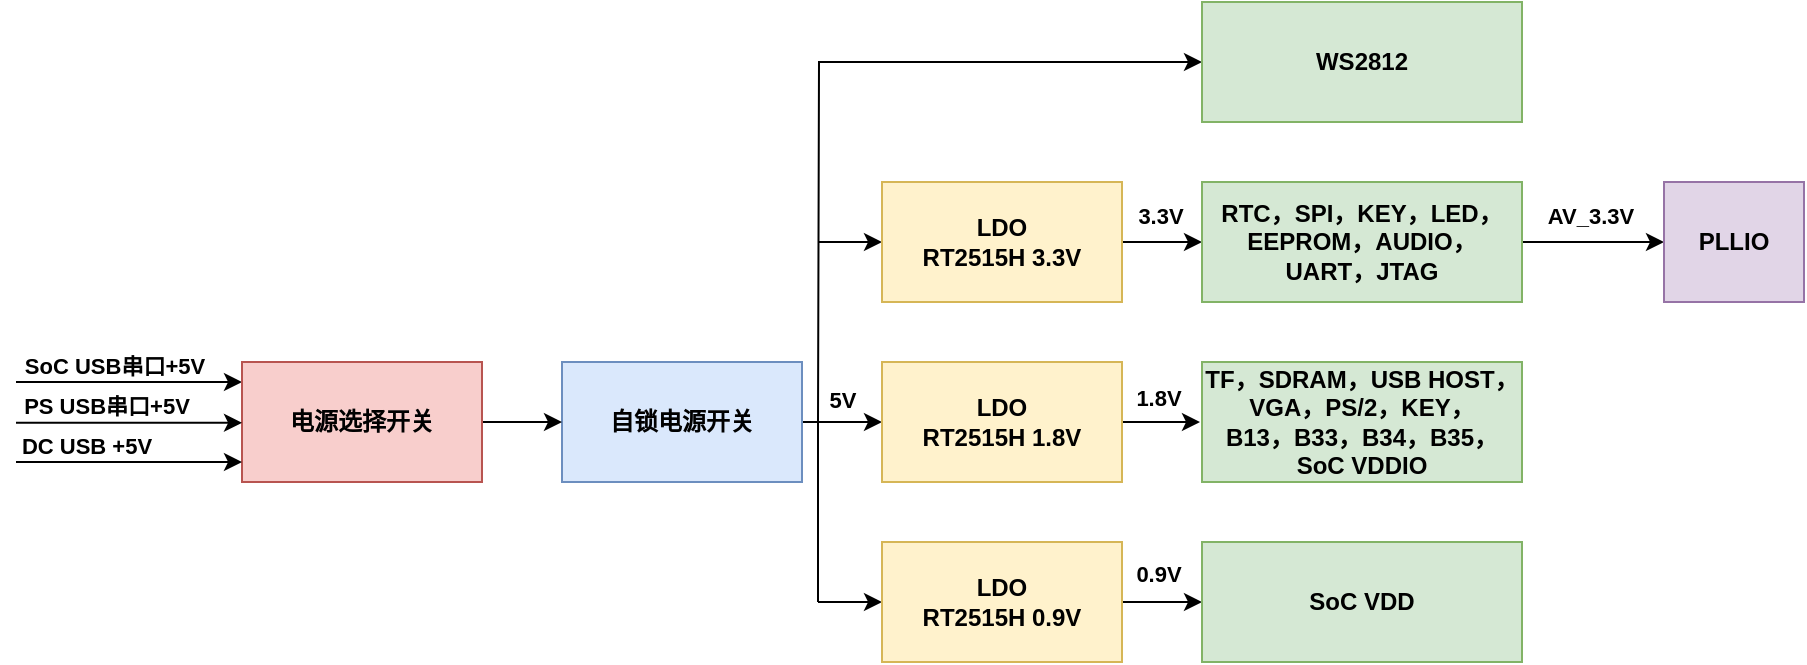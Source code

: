 <mxfile version="22.1.4" type="device">
  <diagram name="第 1 页" id="-EtjhkA-hBx-RKke_-wa">
    <mxGraphModel dx="815" dy="449" grid="1" gridSize="1" guides="1" tooltips="1" connect="1" arrows="1" fold="1" page="1" pageScale="1" pageWidth="1920" pageHeight="1200" math="0" shadow="0">
      <root>
        <mxCell id="0" />
        <mxCell id="1" parent="0" />
        <mxCell id="cRHx86deVTZERo5uslfn-18" style="edgeStyle=orthogonalEdgeStyle;rounded=0;orthogonalLoop=1;jettySize=auto;html=1;entryX=0;entryY=0.5;entryDx=0;entryDy=0;" parent="1" source="cRHx86deVTZERo5uslfn-1" target="cRHx86deVTZERo5uslfn-3" edge="1">
          <mxGeometry relative="1" as="geometry" />
        </mxCell>
        <mxCell id="cRHx86deVTZERo5uslfn-19" value="5V" style="edgeLabel;html=1;align=center;verticalAlign=middle;resizable=0;points=[];labelBackgroundColor=none;fontStyle=1" parent="cRHx86deVTZERo5uslfn-18" vertex="1" connectable="0">
          <mxGeometry x="0.015" relative="1" as="geometry">
            <mxPoint x="-1" y="-11" as="offset" />
          </mxGeometry>
        </mxCell>
        <mxCell id="cRHx86deVTZERo5uslfn-1" value="自锁电源开关" style="rounded=0;whiteSpace=wrap;html=1;fillColor=#dae8fc;strokeColor=#6c8ebf;fontStyle=1" parent="1" vertex="1">
          <mxGeometry x="720" y="430" width="120" height="60" as="geometry" />
        </mxCell>
        <mxCell id="cRHx86deVTZERo5uslfn-12" style="edgeStyle=orthogonalEdgeStyle;rounded=0;orthogonalLoop=1;jettySize=auto;html=1;exitX=1;exitY=0.5;exitDx=0;exitDy=0;entryX=0;entryY=0.5;entryDx=0;entryDy=0;" parent="1" source="cRHx86deVTZERo5uslfn-2" target="cRHx86deVTZERo5uslfn-6" edge="1">
          <mxGeometry relative="1" as="geometry" />
        </mxCell>
        <mxCell id="cRHx86deVTZERo5uslfn-13" value="3.3V" style="edgeLabel;html=1;align=center;verticalAlign=middle;resizable=0;points=[];labelBackgroundColor=none;fontStyle=1" parent="cRHx86deVTZERo5uslfn-12" vertex="1" connectable="0">
          <mxGeometry x="0.001" y="2" relative="1" as="geometry">
            <mxPoint x="-1" y="-11" as="offset" />
          </mxGeometry>
        </mxCell>
        <mxCell id="cRHx86deVTZERo5uslfn-23" style="edgeStyle=orthogonalEdgeStyle;rounded=0;orthogonalLoop=1;jettySize=auto;html=1;exitX=0;exitY=0.5;exitDx=0;exitDy=0;startArrow=classic;startFill=1;endArrow=none;endFill=0;" parent="1" source="cRHx86deVTZERo5uslfn-2" edge="1">
          <mxGeometry relative="1" as="geometry">
            <mxPoint x="848" y="370.209" as="targetPoint" />
          </mxGeometry>
        </mxCell>
        <mxCell id="cRHx86deVTZERo5uslfn-2" value="LDO&lt;br&gt;RT2515H 3.3V" style="rounded=0;whiteSpace=wrap;html=1;fillColor=#fff2cc;strokeColor=#d6b656;fontStyle=1" parent="1" vertex="1">
          <mxGeometry x="880" y="340" width="120" height="60" as="geometry" />
        </mxCell>
        <mxCell id="cRHx86deVTZERo5uslfn-14" style="edgeStyle=orthogonalEdgeStyle;rounded=0;orthogonalLoop=1;jettySize=auto;html=1;" parent="1" source="cRHx86deVTZERo5uslfn-3" edge="1">
          <mxGeometry relative="1" as="geometry">
            <mxPoint x="1039" y="460" as="targetPoint" />
          </mxGeometry>
        </mxCell>
        <mxCell id="cRHx86deVTZERo5uslfn-15" value="1.8V" style="edgeLabel;html=1;align=center;verticalAlign=middle;resizable=0;points=[];labelBackgroundColor=none;fontStyle=1" parent="cRHx86deVTZERo5uslfn-14" vertex="1" connectable="0">
          <mxGeometry x="0.213" y="-1" relative="1" as="geometry">
            <mxPoint x="-6" y="-14" as="offset" />
          </mxGeometry>
        </mxCell>
        <mxCell id="cRHx86deVTZERo5uslfn-3" value="LDO&lt;br&gt;RT2515H 1.8V" style="rounded=0;whiteSpace=wrap;html=1;fillColor=#fff2cc;strokeColor=#d6b656;fontStyle=1" parent="1" vertex="1">
          <mxGeometry x="880" y="430" width="120" height="60" as="geometry" />
        </mxCell>
        <mxCell id="cRHx86deVTZERo5uslfn-16" style="edgeStyle=orthogonalEdgeStyle;rounded=0;orthogonalLoop=1;jettySize=auto;html=1;entryX=0;entryY=0.5;entryDx=0;entryDy=0;" parent="1" source="cRHx86deVTZERo5uslfn-4" target="cRHx86deVTZERo5uslfn-9" edge="1">
          <mxGeometry relative="1" as="geometry" />
        </mxCell>
        <mxCell id="cRHx86deVTZERo5uslfn-17" value="0.9V" style="edgeLabel;html=1;align=center;verticalAlign=middle;resizable=0;points=[];labelBackgroundColor=none;fontStyle=1" parent="cRHx86deVTZERo5uslfn-16" vertex="1" connectable="0">
          <mxGeometry x="-0.06" relative="1" as="geometry">
            <mxPoint x="-1" y="-14" as="offset" />
          </mxGeometry>
        </mxCell>
        <mxCell id="cRHx86deVTZERo5uslfn-42" style="edgeStyle=orthogonalEdgeStyle;rounded=0;orthogonalLoop=1;jettySize=auto;html=1;endArrow=none;endFill=0;startArrow=classic;startFill=1;" parent="1" source="cRHx86deVTZERo5uslfn-4" edge="1">
          <mxGeometry relative="1" as="geometry">
            <mxPoint x="848" y="550" as="targetPoint" />
          </mxGeometry>
        </mxCell>
        <mxCell id="cRHx86deVTZERo5uslfn-4" value="LDO&lt;br&gt;RT2515H 0.9V" style="rounded=0;whiteSpace=wrap;html=1;fillColor=#fff2cc;strokeColor=#d6b656;fontStyle=1" parent="1" vertex="1">
          <mxGeometry x="880" y="520" width="120" height="60" as="geometry" />
        </mxCell>
        <mxCell id="cRHx86deVTZERo5uslfn-5" value="TF，SDRAM，USB HOST，VGA，PS/2，KEY，&lt;br&gt;B13，B33，B34，B35，SoC VDDIO" style="rounded=0;whiteSpace=wrap;html=1;fillColor=#d5e8d4;strokeColor=#82b366;fontStyle=1" parent="1" vertex="1">
          <mxGeometry x="1040" y="430" width="160" height="60" as="geometry" />
        </mxCell>
        <mxCell id="cRHx86deVTZERo5uslfn-20" style="edgeStyle=orthogonalEdgeStyle;rounded=0;orthogonalLoop=1;jettySize=auto;html=1;entryX=0;entryY=0.5;entryDx=0;entryDy=0;" parent="1" source="cRHx86deVTZERo5uslfn-6" target="cRHx86deVTZERo5uslfn-11" edge="1">
          <mxGeometry relative="1" as="geometry" />
        </mxCell>
        <mxCell id="cRHx86deVTZERo5uslfn-21" value="AV_3.3V" style="edgeLabel;html=1;align=center;verticalAlign=middle;resizable=0;points=[];labelBackgroundColor=none;fontStyle=1" parent="cRHx86deVTZERo5uslfn-20" vertex="1" connectable="0">
          <mxGeometry x="-0.23" y="1" relative="1" as="geometry">
            <mxPoint x="6" y="-12" as="offset" />
          </mxGeometry>
        </mxCell>
        <mxCell id="cRHx86deVTZERo5uslfn-6" value="RTC，SPI，KEY，LED，EEPROM，AUDIO，UART，JTAG" style="rounded=0;whiteSpace=wrap;html=1;fillColor=#d5e8d4;strokeColor=#82b366;fontStyle=1" parent="1" vertex="1">
          <mxGeometry x="1040" y="340" width="160" height="60" as="geometry" />
        </mxCell>
        <mxCell id="cRHx86deVTZERo5uslfn-27" style="edgeStyle=orthogonalEdgeStyle;rounded=0;orthogonalLoop=1;jettySize=auto;html=1;exitX=1;exitY=0.5;exitDx=0;exitDy=0;entryX=0;entryY=0.5;entryDx=0;entryDy=0;" parent="1" source="cRHx86deVTZERo5uslfn-7" target="cRHx86deVTZERo5uslfn-1" edge="1">
          <mxGeometry relative="1" as="geometry" />
        </mxCell>
        <mxCell id="cRHx86deVTZERo5uslfn-29" style="edgeStyle=orthogonalEdgeStyle;rounded=0;orthogonalLoop=1;jettySize=auto;html=1;exitX=0;exitY=0.25;exitDx=0;exitDy=0;startArrow=classic;startFill=1;endArrow=none;endFill=0;" parent="1" edge="1">
          <mxGeometry relative="1" as="geometry">
            <mxPoint x="447" y="440" as="targetPoint" />
            <mxPoint x="560.0" y="440" as="sourcePoint" />
          </mxGeometry>
        </mxCell>
        <mxCell id="cRHx86deVTZERo5uslfn-30" value="SoC USB串口+5V" style="edgeLabel;html=1;align=center;verticalAlign=middle;resizable=0;points=[];labelBackgroundColor=none;fontStyle=1" parent="cRHx86deVTZERo5uslfn-29" vertex="1" connectable="0">
          <mxGeometry x="0.633" y="1" relative="1" as="geometry">
            <mxPoint x="28" y="-9" as="offset" />
          </mxGeometry>
        </mxCell>
        <mxCell id="cRHx86deVTZERo5uslfn-7" value="电源选择开关" style="rounded=0;whiteSpace=wrap;html=1;fillColor=#f8cecc;strokeColor=#b85450;fontStyle=1" parent="1" vertex="1">
          <mxGeometry x="560" y="430" width="120" height="60" as="geometry" />
        </mxCell>
        <mxCell id="cRHx86deVTZERo5uslfn-9" value="SoC VDD" style="rounded=0;whiteSpace=wrap;html=1;fillColor=#d5e8d4;strokeColor=#82b366;fontStyle=1" parent="1" vertex="1">
          <mxGeometry x="1040" y="520" width="160" height="60" as="geometry" />
        </mxCell>
        <mxCell id="cRHx86deVTZERo5uslfn-22" style="edgeStyle=orthogonalEdgeStyle;rounded=0;orthogonalLoop=1;jettySize=auto;html=1;startArrow=classic;startFill=1;endArrow=none;endFill=0;" parent="1" source="cRHx86deVTZERo5uslfn-10" edge="1">
          <mxGeometry relative="1" as="geometry">
            <mxPoint x="848" y="460" as="targetPoint" />
          </mxGeometry>
        </mxCell>
        <mxCell id="cRHx86deVTZERo5uslfn-10" value="WS2812" style="rounded=0;whiteSpace=wrap;html=1;fillColor=#d5e8d4;strokeColor=#82b366;fontStyle=1" parent="1" vertex="1">
          <mxGeometry x="1040" y="250" width="160" height="60" as="geometry" />
        </mxCell>
        <mxCell id="cRHx86deVTZERo5uslfn-11" value="PLLIO" style="rounded=0;whiteSpace=wrap;html=1;fillColor=#e1d5e7;strokeColor=#9673a6;fontStyle=1" parent="1" vertex="1">
          <mxGeometry x="1271" y="340" width="70" height="60" as="geometry" />
        </mxCell>
        <mxCell id="cRHx86deVTZERo5uslfn-31" style="edgeStyle=orthogonalEdgeStyle;rounded=0;orthogonalLoop=1;jettySize=auto;html=1;exitX=0;exitY=0.25;exitDx=0;exitDy=0;startArrow=classic;startFill=1;endArrow=none;endFill=0;" parent="1" edge="1">
          <mxGeometry relative="1" as="geometry">
            <mxPoint x="447" y="460.42" as="targetPoint" />
            <mxPoint x="560" y="460.42" as="sourcePoint" />
          </mxGeometry>
        </mxCell>
        <mxCell id="cRHx86deVTZERo5uslfn-32" value="PS USB串口+5V" style="edgeLabel;html=1;align=center;verticalAlign=middle;resizable=0;points=[];labelBackgroundColor=none;fontStyle=1" parent="cRHx86deVTZERo5uslfn-31" vertex="1" connectable="0">
          <mxGeometry x="0.633" y="1" relative="1" as="geometry">
            <mxPoint x="24" y="-10" as="offset" />
          </mxGeometry>
        </mxCell>
        <mxCell id="cRHx86deVTZERo5uslfn-33" style="edgeStyle=orthogonalEdgeStyle;rounded=0;orthogonalLoop=1;jettySize=auto;html=1;exitX=0;exitY=0.25;exitDx=0;exitDy=0;startArrow=classic;startFill=1;endArrow=none;endFill=0;" parent="1" edge="1">
          <mxGeometry relative="1" as="geometry">
            <mxPoint x="447" y="480" as="targetPoint" />
            <mxPoint x="560" y="480" as="sourcePoint" />
          </mxGeometry>
        </mxCell>
        <mxCell id="cRHx86deVTZERo5uslfn-34" value="DC USB +5V" style="edgeLabel;html=1;align=center;verticalAlign=middle;resizable=0;points=[];labelBackgroundColor=none;fontStyle=1" parent="cRHx86deVTZERo5uslfn-33" vertex="1" connectable="0">
          <mxGeometry x="0.633" y="1" relative="1" as="geometry">
            <mxPoint x="14" y="-9" as="offset" />
          </mxGeometry>
        </mxCell>
        <mxCell id="cRHx86deVTZERo5uslfn-41" value="" style="endArrow=none;html=1;rounded=0;endFill=0;" parent="1" edge="1">
          <mxGeometry width="50" height="50" relative="1" as="geometry">
            <mxPoint x="848" y="460" as="sourcePoint" />
            <mxPoint x="848" y="550" as="targetPoint" />
          </mxGeometry>
        </mxCell>
      </root>
    </mxGraphModel>
  </diagram>
</mxfile>

